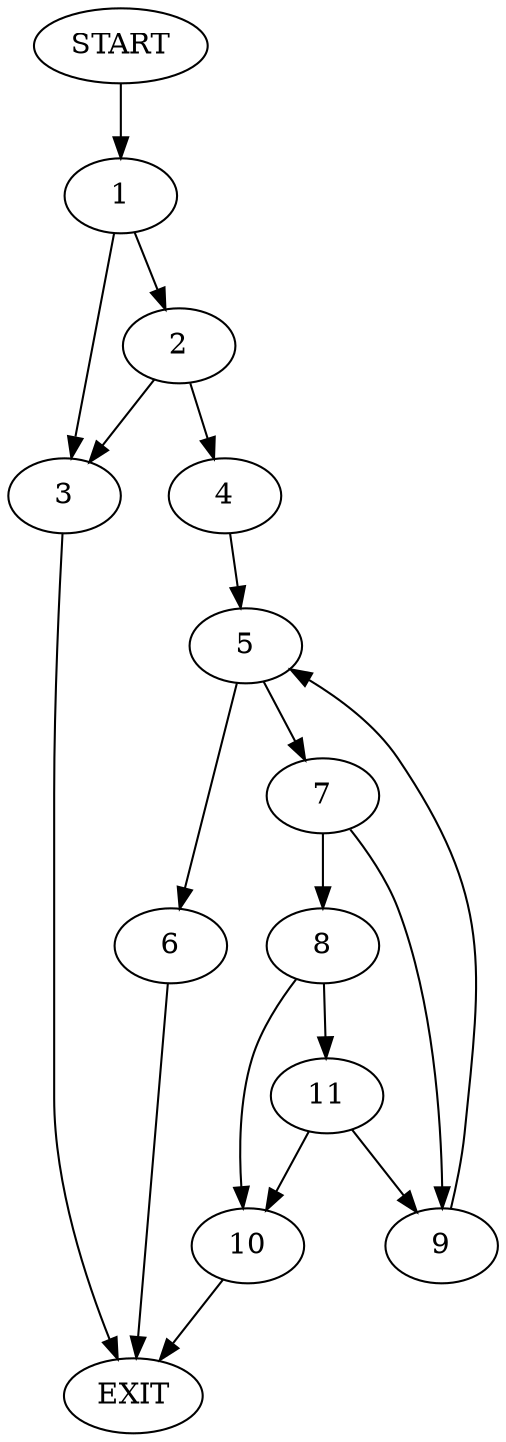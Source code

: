 digraph {
0 [label="START"]
12 [label="EXIT"]
0 -> 1
1 -> 2
1 -> 3
3 -> 12
2 -> 4
2 -> 3
4 -> 5
5 -> 6
5 -> 7
7 -> 8
7 -> 9
6 -> 12
8 -> 10
8 -> 11
9 -> 5
11 -> 10
11 -> 9
10 -> 12
}
